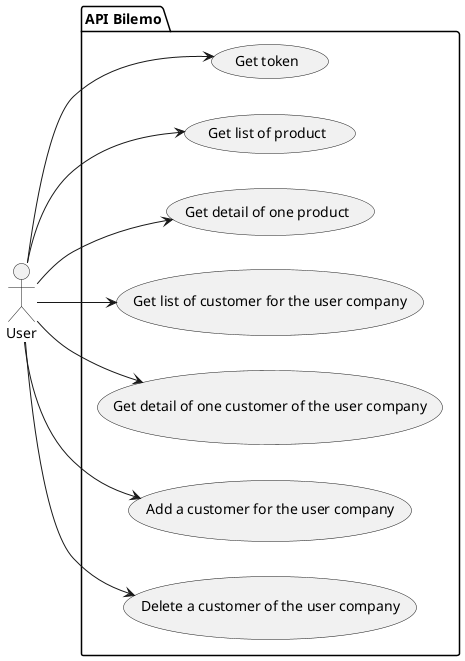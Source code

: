 @startuml ""
left to right direction
actor User as g

package "API Bilemo" {
  usecase "Get token" as UC1
  usecase "Get list of product" as UC2
  usecase "Get detail of one product" as UC3
  usecase "Get list of customer for the user company" as UC4
  usecase "Get detail of one customer of the user company" as UC5
  usecase "Add a customer for the user company" as UC6
  usecase "Delete a customer of the user company" as UC7
}

g --> UC1
g --> UC2
g --> UC3
g --> UC4
g --> UC5
g --> UC6
g --> UC7
@enduml
